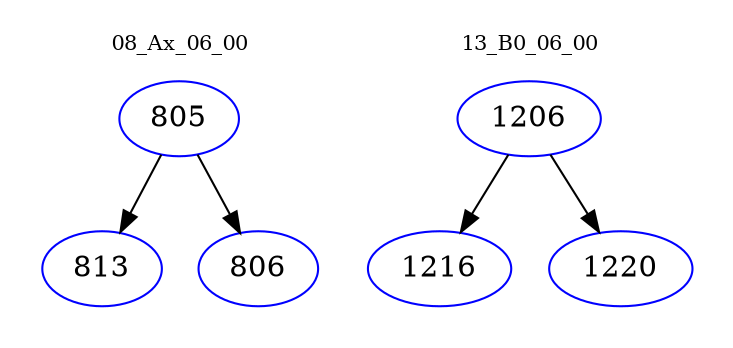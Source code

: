 digraph{
subgraph cluster_0 {
color = white
label = "08_Ax_06_00";
fontsize=10;
T0_805 [label="805", color="blue"]
T0_805 -> T0_813 [color="black"]
T0_813 [label="813", color="blue"]
T0_805 -> T0_806 [color="black"]
T0_806 [label="806", color="blue"]
}
subgraph cluster_1 {
color = white
label = "13_B0_06_00";
fontsize=10;
T1_1206 [label="1206", color="blue"]
T1_1206 -> T1_1216 [color="black"]
T1_1216 [label="1216", color="blue"]
T1_1206 -> T1_1220 [color="black"]
T1_1220 [label="1220", color="blue"]
}
}
